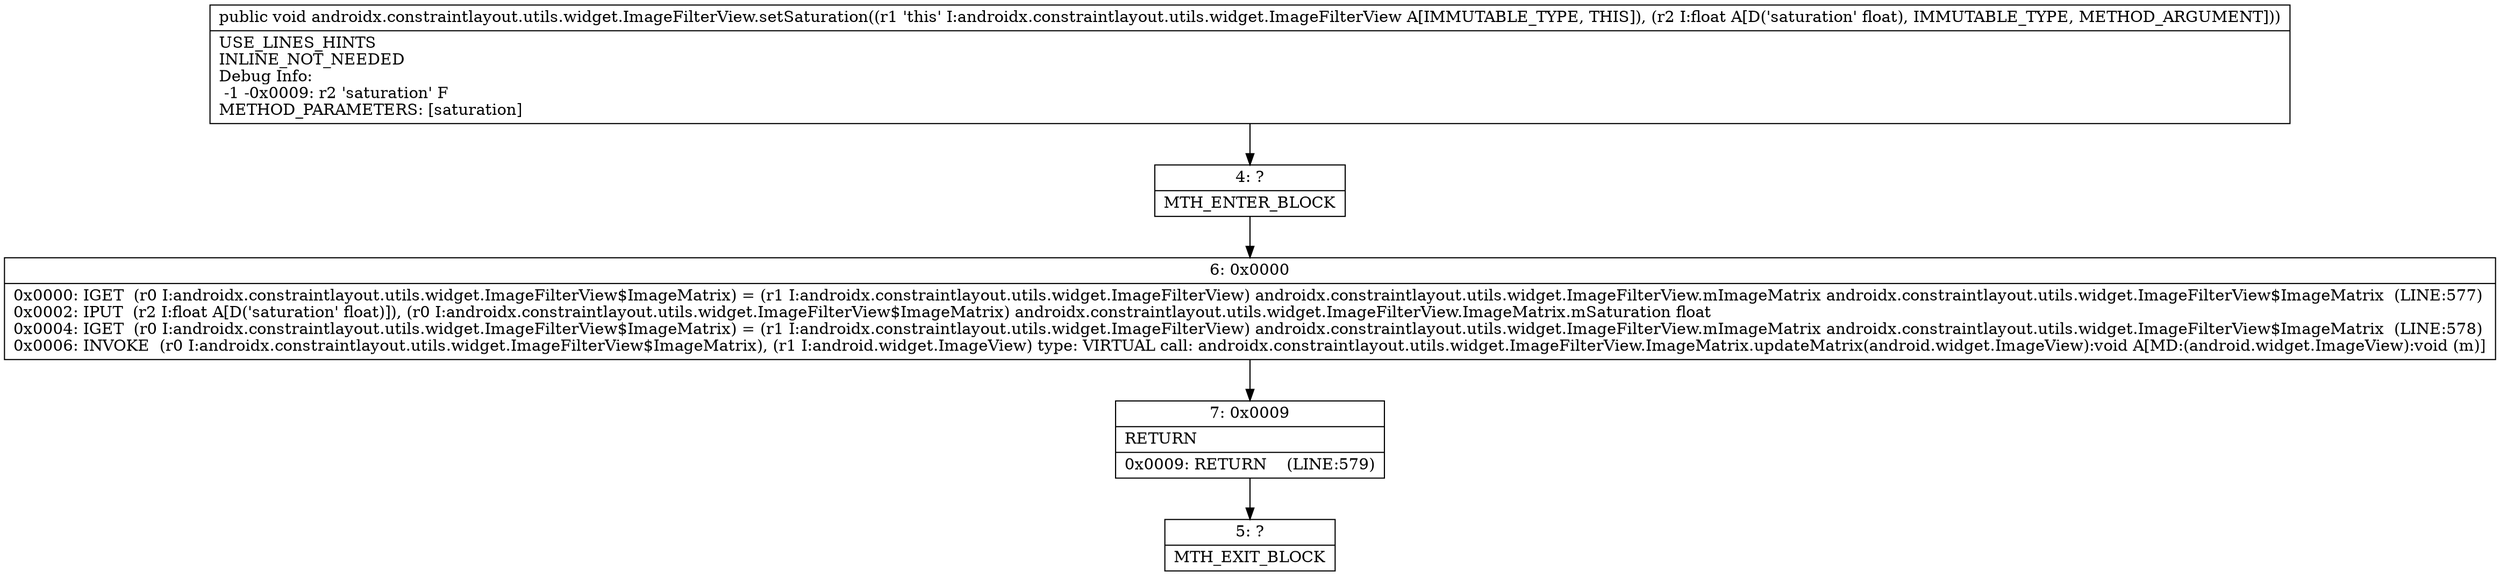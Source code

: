 digraph "CFG forandroidx.constraintlayout.utils.widget.ImageFilterView.setSaturation(F)V" {
Node_4 [shape=record,label="{4\:\ ?|MTH_ENTER_BLOCK\l}"];
Node_6 [shape=record,label="{6\:\ 0x0000|0x0000: IGET  (r0 I:androidx.constraintlayout.utils.widget.ImageFilterView$ImageMatrix) = (r1 I:androidx.constraintlayout.utils.widget.ImageFilterView) androidx.constraintlayout.utils.widget.ImageFilterView.mImageMatrix androidx.constraintlayout.utils.widget.ImageFilterView$ImageMatrix  (LINE:577)\l0x0002: IPUT  (r2 I:float A[D('saturation' float)]), (r0 I:androidx.constraintlayout.utils.widget.ImageFilterView$ImageMatrix) androidx.constraintlayout.utils.widget.ImageFilterView.ImageMatrix.mSaturation float \l0x0004: IGET  (r0 I:androidx.constraintlayout.utils.widget.ImageFilterView$ImageMatrix) = (r1 I:androidx.constraintlayout.utils.widget.ImageFilterView) androidx.constraintlayout.utils.widget.ImageFilterView.mImageMatrix androidx.constraintlayout.utils.widget.ImageFilterView$ImageMatrix  (LINE:578)\l0x0006: INVOKE  (r0 I:androidx.constraintlayout.utils.widget.ImageFilterView$ImageMatrix), (r1 I:android.widget.ImageView) type: VIRTUAL call: androidx.constraintlayout.utils.widget.ImageFilterView.ImageMatrix.updateMatrix(android.widget.ImageView):void A[MD:(android.widget.ImageView):void (m)]\l}"];
Node_7 [shape=record,label="{7\:\ 0x0009|RETURN\l|0x0009: RETURN    (LINE:579)\l}"];
Node_5 [shape=record,label="{5\:\ ?|MTH_EXIT_BLOCK\l}"];
MethodNode[shape=record,label="{public void androidx.constraintlayout.utils.widget.ImageFilterView.setSaturation((r1 'this' I:androidx.constraintlayout.utils.widget.ImageFilterView A[IMMUTABLE_TYPE, THIS]), (r2 I:float A[D('saturation' float), IMMUTABLE_TYPE, METHOD_ARGUMENT]))  | USE_LINES_HINTS\lINLINE_NOT_NEEDED\lDebug Info:\l  \-1 \-0x0009: r2 'saturation' F\lMETHOD_PARAMETERS: [saturation]\l}"];
MethodNode -> Node_4;Node_4 -> Node_6;
Node_6 -> Node_7;
Node_7 -> Node_5;
}

